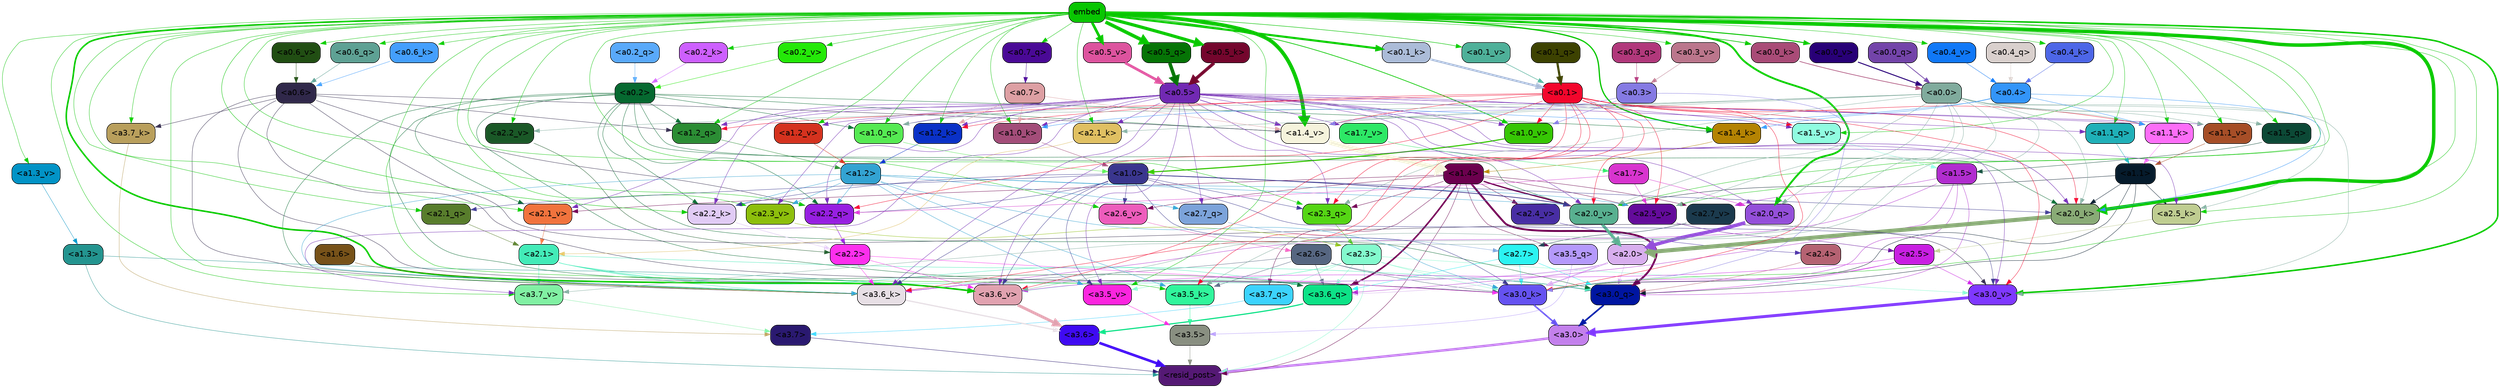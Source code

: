 strict digraph "" {
	graph [bgcolor=transparent,
		layout=dot,
		overlap=false,
		splines=true
	];
	"<a3.7>"	[color=black,
		fillcolor="#2a1970",
		fontname=Helvetica,
		shape=box,
		style="filled, rounded"];
	"<resid_post>"	[color=black,
		fillcolor="#551975",
		fontname=Helvetica,
		shape=box,
		style="filled, rounded"];
	"<a3.7>" -> "<resid_post>"	[color="#2a1970",
		penwidth=0.6239100098609924];
	"<a3.6>"	[color=black,
		fillcolor="#3f0af2",
		fontname=Helvetica,
		shape=box,
		style="filled, rounded"];
	"<a3.6>" -> "<resid_post>"	[color="#3f0af2",
		penwidth=4.569062113761902];
	"<a3.5>"	[color=black,
		fillcolor="#898f81",
		fontname=Helvetica,
		shape=box,
		style="filled, rounded"];
	"<a3.5>" -> "<resid_post>"	[color="#898f81",
		penwidth=0.6];
	"<a3.0>"	[color=black,
		fillcolor="#c380ec",
		fontname=Helvetica,
		shape=box,
		style="filled, rounded"];
	"<a3.0>" -> "<resid_post>"	[color="#c380ec",
		penwidth=4.283544182777405];
	"<a2.3>"	[color=black,
		fillcolor="#83facd",
		fontname=Helvetica,
		shape=box,
		style="filled, rounded"];
	"<a2.3>" -> "<resid_post>"	[color="#83facd",
		penwidth=0.6];
	"<a3.7_q>"	[color=black,
		fillcolor="#3cd3fd",
		fontname=Helvetica,
		shape=box,
		style="filled, rounded"];
	"<a2.3>" -> "<a3.7_q>"	[color="#83facd",
		penwidth=0.6];
	"<a3.6_q>"	[color=black,
		fillcolor="#0de287",
		fontname=Helvetica,
		shape=box,
		style="filled, rounded"];
	"<a2.3>" -> "<a3.6_q>"	[color="#83facd",
		penwidth=0.6];
	"<a3.0_q>"	[color=black,
		fillcolor="#0015a1",
		fontname=Helvetica,
		shape=box,
		style="filled, rounded"];
	"<a2.3>" -> "<a3.0_q>"	[color="#83facd",
		penwidth=0.6];
	"<a3.0_k>"	[color=black,
		fillcolor="#6552f1",
		fontname=Helvetica,
		shape=box,
		style="filled, rounded"];
	"<a2.3>" -> "<a3.0_k>"	[color="#83facd",
		penwidth=0.6];
	"<a3.6_v>"	[color=black,
		fillcolor="#e1a2b0",
		fontname=Helvetica,
		shape=box,
		style="filled, rounded"];
	"<a2.3>" -> "<a3.6_v>"	[color="#83facd",
		penwidth=0.6];
	"<a3.5_v>"	[color=black,
		fillcolor="#fb25df",
		fontname=Helvetica,
		shape=box,
		style="filled, rounded"];
	"<a2.3>" -> "<a3.5_v>"	[color="#83facd",
		penwidth=0.6];
	"<a3.0_v>"	[color=black,
		fillcolor="#7f38ff",
		fontname=Helvetica,
		shape=box,
		style="filled, rounded"];
	"<a2.3>" -> "<a3.0_v>"	[color="#83facd",
		penwidth=0.6];
	"<a1.4>"	[color=black,
		fillcolor="#6c004e",
		fontname=Helvetica,
		shape=box,
		style="filled, rounded"];
	"<a1.4>" -> "<resid_post>"	[color="#6c004e",
		penwidth=0.6];
	"<a1.4>" -> "<a3.7_q>"	[color="#6c004e",
		penwidth=0.6];
	"<a1.4>" -> "<a3.6_q>"	[color="#6c004e",
		penwidth=2.7934007048606873];
	"<a3.5_q>"	[color=black,
		fillcolor="#b499fb",
		fontname=Helvetica,
		shape=box,
		style="filled, rounded"];
	"<a1.4>" -> "<a3.5_q>"	[color="#6c004e",
		penwidth=0.6];
	"<a1.4>" -> "<a3.0_q>"	[color="#6c004e",
		penwidth=3.340754985809326];
	"<a2.3_q>"	[color=black,
		fillcolor="#55d614",
		fontname=Helvetica,
		shape=box,
		style="filled, rounded"];
	"<a1.4>" -> "<a2.3_q>"	[color="#6c004e",
		penwidth=0.6];
	"<a2.7_v>"	[color=black,
		fillcolor="#1b3a4d",
		fontname=Helvetica,
		shape=box,
		style="filled, rounded"];
	"<a1.4>" -> "<a2.7_v>"	[color="#6c004e",
		penwidth=0.6];
	"<a2.6_v>"	[color=black,
		fillcolor="#ed5cbc",
		fontname=Helvetica,
		shape=box,
		style="filled, rounded"];
	"<a1.4>" -> "<a2.6_v>"	[color="#6c004e",
		penwidth=0.6];
	"<a2.5_v>"	[color=black,
		fillcolor="#640b9b",
		fontname=Helvetica,
		shape=box,
		style="filled, rounded"];
	"<a1.4>" -> "<a2.5_v>"	[color="#6c004e",
		penwidth=0.6];
	"<a2.4_v>"	[color=black,
		fillcolor="#482ea4",
		fontname=Helvetica,
		shape=box,
		style="filled, rounded"];
	"<a1.4>" -> "<a2.4_v>"	[color="#6c004e",
		penwidth=0.6];
	"<a2.1_v>"	[color=black,
		fillcolor="#f1733d",
		fontname=Helvetica,
		shape=box,
		style="filled, rounded"];
	"<a1.4>" -> "<a2.1_v>"	[color="#6c004e",
		penwidth=0.6];
	"<a2.0_v>"	[color=black,
		fillcolor="#58b090",
		fontname=Helvetica,
		shape=box,
		style="filled, rounded"];
	"<a1.4>" -> "<a2.0_v>"	[color="#6c004e",
		penwidth=2.268759250640869];
	"<a1.3>"	[color=black,
		fillcolor="#23948f",
		fontname=Helvetica,
		shape=box,
		style="filled, rounded"];
	"<a1.3>" -> "<resid_post>"	[color="#23948f",
		penwidth=0.6];
	"<a1.3>" -> "<a3.6_v>"	[color="#23948f",
		penwidth=0.6];
	"<a3.7_q>" -> "<a3.7>"	[color="#3cd3fd",
		penwidth=0.6];
	"<a3.6_q>" -> "<a3.6>"	[color="#0de287",
		penwidth=2.0347584784030914];
	"<a3.5_q>" -> "<a3.5>"	[color="#b499fb",
		penwidth=0.6];
	"<a3.0_q>" -> "<a3.0>"	[color="#0015a1",
		penwidth=2.8635367155075073];
	"<a3.7_k>"	[color=black,
		fillcolor="#b99f5c",
		fontname=Helvetica,
		shape=box,
		style="filled, rounded"];
	"<a3.7_k>" -> "<a3.7>"	[color="#b99f5c",
		penwidth=0.6];
	"<a3.6_k>"	[color=black,
		fillcolor="#e7dfe5",
		fontname=Helvetica,
		shape=box,
		style="filled, rounded"];
	"<a3.6_k>" -> "<a3.6>"	[color="#e7dfe5",
		penwidth=2.1760786175727844];
	"<a3.5_k>"	[color=black,
		fillcolor="#30f59c",
		fontname=Helvetica,
		shape=box,
		style="filled, rounded"];
	"<a3.5_k>" -> "<a3.5>"	[color="#30f59c",
		penwidth=0.6];
	"<a3.0_k>" -> "<a3.0>"	[color="#6552f1",
		penwidth=2.632905662059784];
	"<a3.7_v>"	[color=black,
		fillcolor="#81f0a3",
		fontname=Helvetica,
		shape=box,
		style="filled, rounded"];
	"<a3.7_v>" -> "<a3.7>"	[color="#81f0a3",
		penwidth=0.6];
	"<a3.6_v>" -> "<a3.6>"	[color="#e1a2b0",
		penwidth=4.981305837631226];
	"<a3.5_v>" -> "<a3.5>"	[color="#fb25df",
		penwidth=0.6];
	"<a3.0_v>" -> "<a3.0>"	[color="#7f38ff",
		penwidth=5.168330669403076];
	"<a2.7>"	[color=black,
		fillcolor="#2bf3f1",
		fontname=Helvetica,
		shape=box,
		style="filled, rounded"];
	"<a2.7>" -> "<a3.6_q>"	[color="#2bf3f1",
		penwidth=0.6];
	"<a2.7>" -> "<a3.0_q>"	[color="#2bf3f1",
		penwidth=0.6];
	"<a2.7>" -> "<a3.0_k>"	[color="#2bf3f1",
		penwidth=0.6];
	"<a2.6>"	[color=black,
		fillcolor="#566681",
		fontname=Helvetica,
		shape=box,
		style="filled, rounded"];
	"<a2.6>" -> "<a3.6_q>"	[color="#566681",
		penwidth=0.6];
	"<a2.6>" -> "<a3.0_q>"	[color="#566681",
		penwidth=0.6];
	"<a2.6>" -> "<a3.6_k>"	[color="#566681",
		penwidth=0.6];
	"<a2.6>" -> "<a3.5_k>"	[color="#566681",
		penwidth=0.6];
	"<a2.6>" -> "<a3.0_k>"	[color="#566681",
		penwidth=0.6];
	"<a2.1>"	[color=black,
		fillcolor="#43ebb8",
		fontname=Helvetica,
		shape=box,
		style="filled, rounded"];
	"<a2.1>" -> "<a3.6_q>"	[color="#43ebb8",
		penwidth=0.6];
	"<a2.1>" -> "<a3.0_q>"	[color="#43ebb8",
		penwidth=0.6];
	"<a2.1>" -> "<a3.6_k>"	[color="#43ebb8",
		penwidth=0.6];
	"<a2.1>" -> "<a3.0_k>"	[color="#43ebb8",
		penwidth=0.6];
	"<a2.1>" -> "<a3.7_v>"	[color="#43ebb8",
		penwidth=0.6];
	"<a2.1>" -> "<a3.6_v>"	[color="#43ebb8",
		penwidth=0.6];
	"<a2.0>"	[color=black,
		fillcolor="#d8aeee",
		fontname=Helvetica,
		shape=box,
		style="filled, rounded"];
	"<a2.0>" -> "<a3.6_q>"	[color="#d8aeee",
		penwidth=0.6];
	"<a2.0>" -> "<a3.0_q>"	[color="#d8aeee",
		penwidth=0.6];
	"<a2.0>" -> "<a3.6_k>"	[color="#d8aeee",
		penwidth=1.6382827460765839];
	"<a2.0>" -> "<a3.0_k>"	[color="#d8aeee",
		penwidth=2.161143198609352];
	"<a1.5>"	[color=black,
		fillcolor="#b12dcf",
		fontname=Helvetica,
		shape=box,
		style="filled, rounded"];
	"<a1.5>" -> "<a3.6_q>"	[color="#b12dcf",
		penwidth=0.6];
	"<a1.5>" -> "<a3.0_q>"	[color="#b12dcf",
		penwidth=0.6];
	"<a1.5>" -> "<a3.6_k>"	[color="#b12dcf",
		penwidth=0.6];
	"<a1.5>" -> "<a3.0_k>"	[color="#b12dcf",
		penwidth=0.6];
	"<a1.5>" -> "<a2.7_v>"	[color="#b12dcf",
		penwidth=0.6];
	"<a0.2>"	[color=black,
		fillcolor="#066930",
		fontname=Helvetica,
		shape=box,
		style="filled, rounded"];
	"<a0.2>" -> "<a3.6_q>"	[color="#066930",
		penwidth=0.6];
	"<a0.2>" -> "<a3.0_q>"	[color="#066930",
		penwidth=0.6];
	"<a0.2>" -> "<a3.6_k>"	[color="#066930",
		penwidth=0.6];
	"<a0.2>" -> "<a3.0_k>"	[color="#066930",
		penwidth=0.6];
	"<a2.2_q>"	[color=black,
		fillcolor="#971fe1",
		fontname=Helvetica,
		shape=box,
		style="filled, rounded"];
	"<a0.2>" -> "<a2.2_q>"	[color="#066930",
		penwidth=0.6];
	"<a2.2_k>"	[color=black,
		fillcolor="#e1cbf5",
		fontname=Helvetica,
		shape=box,
		style="filled, rounded"];
	"<a0.2>" -> "<a2.2_k>"	[color="#066930",
		penwidth=0.6];
	"<a2.0_k>"	[color=black,
		fillcolor="#89ab76",
		fontname=Helvetica,
		shape=box,
		style="filled, rounded"];
	"<a0.2>" -> "<a2.0_k>"	[color="#066930",
		penwidth=0.6];
	"<a0.2>" -> "<a2.1_v>"	[color="#066930",
		penwidth=0.6];
	"<a0.2>" -> "<a2.0_v>"	[color="#066930",
		penwidth=0.6];
	"<a1.2_q>"	[color=black,
		fillcolor="#2b8d34",
		fontname=Helvetica,
		shape=box,
		style="filled, rounded"];
	"<a0.2>" -> "<a1.2_q>"	[color="#066930",
		penwidth=0.6];
	"<a1.0_q>"	[color=black,
		fillcolor="#55ea52",
		fontname=Helvetica,
		shape=box,
		style="filled, rounded"];
	"<a0.2>" -> "<a1.0_q>"	[color="#066930",
		penwidth=0.6];
	"<a1.4_k>"	[color=black,
		fillcolor="#b48303",
		fontname=Helvetica,
		shape=box,
		style="filled, rounded"];
	"<a0.2>" -> "<a1.4_k>"	[color="#066930",
		penwidth=0.6];
	"<a1.4_v>"	[color=black,
		fillcolor="#f5f3dc",
		fontname=Helvetica,
		shape=box,
		style="filled, rounded"];
	"<a0.2>" -> "<a1.4_v>"	[color="#066930",
		penwidth=0.6];
	"<a2.5>"	[color=black,
		fillcolor="#c91fe2",
		fontname=Helvetica,
		shape=box,
		style="filled, rounded"];
	"<a2.5>" -> "<a3.0_q>"	[color="#c91fe2",
		penwidth=0.6];
	"<a2.5>" -> "<a3.0_k>"	[color="#c91fe2",
		penwidth=0.6];
	"<a2.5>" -> "<a3.6_v>"	[color="#c91fe2",
		penwidth=0.6];
	"<a2.5>" -> "<a3.0_v>"	[color="#c91fe2",
		penwidth=0.6];
	"<a2.4>"	[color=black,
		fillcolor="#b56272",
		fontname=Helvetica,
		shape=box,
		style="filled, rounded"];
	"<a2.4>" -> "<a3.0_q>"	[color="#b56272",
		penwidth=0.6];
	"<a1.1>"	[color=black,
		fillcolor="#061b2c",
		fontname=Helvetica,
		shape=box,
		style="filled, rounded"];
	"<a1.1>" -> "<a3.0_q>"	[color="#061b2c",
		penwidth=0.6];
	"<a1.1>" -> "<a3.0_k>"	[color="#061b2c",
		penwidth=0.6];
	"<a2.5_k>"	[color=black,
		fillcolor="#bfcd91",
		fontname=Helvetica,
		shape=box,
		style="filled, rounded"];
	"<a1.1>" -> "<a2.5_k>"	[color="#061b2c",
		penwidth=0.6];
	"<a1.1>" -> "<a2.0_k>"	[color="#061b2c",
		penwidth=0.6];
	"<a1.1>" -> "<a2.0_v>"	[color="#061b2c",
		penwidth=0.6];
	"<a0.6>"	[color=black,
		fillcolor="#30284a",
		fontname=Helvetica,
		shape=box,
		style="filled, rounded"];
	"<a0.6>" -> "<a3.7_k>"	[color="#30284a",
		penwidth=0.6];
	"<a0.6>" -> "<a3.6_k>"	[color="#30284a",
		penwidth=0.6];
	"<a0.6>" -> "<a3.0_k>"	[color="#30284a",
		penwidth=0.6];
	"<a0.6>" -> "<a3.6_v>"	[color="#30284a",
		penwidth=0.6];
	"<a0.6>" -> "<a3.0_v>"	[color="#30284a",
		penwidth=0.6];
	"<a0.6>" -> "<a2.2_q>"	[color="#30284a",
		penwidth=0.6];
	"<a0.6>" -> "<a1.2_q>"	[color="#30284a",
		penwidth=0.6];
	"<a0.6>" -> "<a1.4_v>"	[color="#30284a",
		penwidth=0.6];
	embed	[color=black,
		fillcolor="#09c602",
		fontname=Helvetica,
		shape=box,
		style="filled, rounded"];
	embed -> "<a3.7_k>"	[color="#09c602",
		penwidth=0.6];
	embed -> "<a3.6_k>"	[color="#09c602",
		penwidth=0.6];
	embed -> "<a3.5_k>"	[color="#09c602",
		penwidth=0.6];
	embed -> "<a3.0_k>"	[color="#09c602",
		penwidth=0.6];
	embed -> "<a3.7_v>"	[color="#09c602",
		penwidth=0.6];
	embed -> "<a3.6_v>"	[color="#09c602",
		penwidth=2.7825746536254883];
	embed -> "<a3.5_v>"	[color="#09c602",
		penwidth=0.6];
	embed -> "<a3.0_v>"	[color="#09c602",
		penwidth=2.6950180530548096];
	embed -> "<a2.3_q>"	[color="#09c602",
		penwidth=0.6];
	embed -> "<a2.2_q>"	[color="#09c602",
		penwidth=0.6];
	"<a2.1_q>"	[color=black,
		fillcolor="#587d2c",
		fontname=Helvetica,
		shape=box,
		style="filled, rounded"];
	embed -> "<a2.1_q>"	[color="#09c602",
		penwidth=0.6];
	"<a2.0_q>"	[color=black,
		fillcolor="#944fda",
		fontname=Helvetica,
		shape=box,
		style="filled, rounded"];
	embed -> "<a2.0_q>"	[color="#09c602",
		penwidth=3.305941343307495];
	embed -> "<a2.5_k>"	[color="#09c602",
		penwidth=0.6];
	embed -> "<a2.2_k>"	[color="#09c602",
		penwidth=0.6698317527770996];
	"<a2.1_k>"	[color=black,
		fillcolor="#e0c062",
		fontname=Helvetica,
		shape=box,
		style="filled, rounded"];
	embed -> "<a2.1_k>"	[color="#09c602",
		penwidth=0.6];
	embed -> "<a2.0_k>"	[color="#09c602",
		penwidth=6.12570995092392];
	embed -> "<a2.6_v>"	[color="#09c602",
		penwidth=0.6];
	embed -> "<a2.5_v>"	[color="#09c602",
		penwidth=0.6];
	"<a2.3_v>"	[color=black,
		fillcolor="#8dbf0c",
		fontname=Helvetica,
		shape=box,
		style="filled, rounded"];
	embed -> "<a2.3_v>"	[color="#09c602",
		penwidth=0.6];
	"<a2.2_v>"	[color=black,
		fillcolor="#1a5827",
		fontname=Helvetica,
		shape=box,
		style="filled, rounded"];
	embed -> "<a2.2_v>"	[color="#09c602",
		penwidth=0.6];
	embed -> "<a2.1_v>"	[color="#09c602",
		penwidth=0.6];
	embed -> "<a2.0_v>"	[color="#09c602",
		penwidth=0.6];
	"<a1.5_q>"	[color=black,
		fillcolor="#0c4936",
		fontname=Helvetica,
		shape=box,
		style="filled, rounded"];
	embed -> "<a1.5_q>"	[color="#09c602",
		penwidth=0.6];
	embed -> "<a1.2_q>"	[color="#09c602",
		penwidth=0.6087074279785156];
	"<a1.1_q>"	[color=black,
		fillcolor="#1fb0b8",
		fontname=Helvetica,
		shape=box,
		style="filled, rounded"];
	embed -> "<a1.1_q>"	[color="#09c602",
		penwidth=0.6];
	embed -> "<a1.0_q>"	[color="#09c602",
		penwidth=0.6];
	embed -> "<a1.4_k>"	[color="#09c602",
		penwidth=2.1858973503112793];
	"<a1.2_k>"	[color=black,
		fillcolor="#0a31c7",
		fontname=Helvetica,
		shape=box,
		style="filled, rounded"];
	embed -> "<a1.2_k>"	[color="#09c602",
		penwidth=0.6];
	"<a1.1_k>"	[color=black,
		fillcolor="#fc6df7",
		fontname=Helvetica,
		shape=box,
		style="filled, rounded"];
	embed -> "<a1.1_k>"	[color="#09c602",
		penwidth=0.6];
	"<a1.0_k>"	[color=black,
		fillcolor="#a34d79",
		fontname=Helvetica,
		shape=box,
		style="filled, rounded"];
	embed -> "<a1.0_k>"	[color="#09c602",
		penwidth=0.6];
	"<a1.5_v>"	[color=black,
		fillcolor="#90fce0",
		fontname=Helvetica,
		shape=box,
		style="filled, rounded"];
	embed -> "<a1.5_v>"	[color="#09c602",
		penwidth=0.6];
	embed -> "<a1.4_v>"	[color="#09c602",
		penwidth=6.590077131986618];
	"<a1.3_v>"	[color=black,
		fillcolor="#0293c6",
		fontname=Helvetica,
		shape=box,
		style="filled, rounded"];
	embed -> "<a1.3_v>"	[color="#09c602",
		penwidth=0.6];
	"<a1.2_v>"	[color=black,
		fillcolor="#d5321e",
		fontname=Helvetica,
		shape=box,
		style="filled, rounded"];
	embed -> "<a1.2_v>"	[color="#09c602",
		penwidth=0.6];
	"<a1.1_v>"	[color=black,
		fillcolor="#a64e27",
		fontname=Helvetica,
		shape=box,
		style="filled, rounded"];
	embed -> "<a1.1_v>"	[color="#09c602",
		penwidth=0.6];
	"<a1.0_v>"	[color=black,
		fillcolor="#36c704",
		fontname=Helvetica,
		shape=box,
		style="filled, rounded"];
	embed -> "<a1.0_v>"	[color="#09c602",
		penwidth=1.2076449394226074];
	"<a0.7_q>"	[color=black,
		fillcolor="#4a0996",
		fontname=Helvetica,
		shape=box,
		style="filled, rounded"];
	embed -> "<a0.7_q>"	[color="#09c602",
		penwidth=0.6];
	"<a0.6_q>"	[color=black,
		fillcolor="#5ea194",
		fontname=Helvetica,
		shape=box,
		style="filled, rounded"];
	embed -> "<a0.6_q>"	[color="#09c602",
		penwidth=0.6];
	"<a0.5_q>"	[color=black,
		fillcolor="#067406",
		fontname=Helvetica,
		shape=box,
		style="filled, rounded"];
	embed -> "<a0.5_q>"	[color="#09c602",
		penwidth=6.156635761260986];
	"<a0.6_k>"	[color=black,
		fillcolor="#449ffd",
		fontname=Helvetica,
		shape=box,
		style="filled, rounded"];
	embed -> "<a0.6_k>"	[color="#09c602",
		penwidth=0.6];
	"<a0.5_k>"	[color=black,
		fillcolor="#74062d",
		fontname=Helvetica,
		shape=box,
		style="filled, rounded"];
	embed -> "<a0.5_k>"	[color="#09c602",
		penwidth=5.610821008682251];
	"<a0.4_k>"	[color=black,
		fillcolor="#4d66e7",
		fontname=Helvetica,
		shape=box,
		style="filled, rounded"];
	embed -> "<a0.4_k>"	[color="#09c602",
		penwidth=0.6];
	"<a0.2_k>"	[color=black,
		fillcolor="#cd5ffe",
		fontname=Helvetica,
		shape=box,
		style="filled, rounded"];
	embed -> "<a0.2_k>"	[color="#09c602",
		penwidth=0.6];
	"<a0.1_k>"	[color=black,
		fillcolor="#abbcd8",
		fontname=Helvetica,
		shape=box,
		style="filled, rounded"];
	embed -> "<a0.1_k>"	[color="#09c602",
		penwidth=3.7429871559143066];
	"<a0.0_k>"	[color=black,
		fillcolor="#a94b77",
		fontname=Helvetica,
		shape=box,
		style="filled, rounded"];
	embed -> "<a0.0_k>"	[color="#09c602",
		penwidth=1.106738567352295];
	"<a0.6_v>"	[color=black,
		fillcolor="#214e13",
		fontname=Helvetica,
		shape=box,
		style="filled, rounded"];
	embed -> "<a0.6_v>"	[color="#09c602",
		penwidth=0.6];
	"<a0.5_v>"	[color=black,
		fillcolor="#dd539e",
		fontname=Helvetica,
		shape=box,
		style="filled, rounded"];
	embed -> "<a0.5_v>"	[color="#09c602",
		penwidth=4.663905620574951];
	"<a0.4_v>"	[color=black,
		fillcolor="#1078f7",
		fontname=Helvetica,
		shape=box,
		style="filled, rounded"];
	embed -> "<a0.4_v>"	[color="#09c602",
		penwidth=0.6];
	"<a0.3_v>"	[color=black,
		fillcolor="#bb768c",
		fontname=Helvetica,
		shape=box,
		style="filled, rounded"];
	embed -> "<a0.3_v>"	[color="#09c602",
		penwidth=0.6];
	"<a0.2_v>"	[color=black,
		fillcolor="#24e908",
		fontname=Helvetica,
		shape=box,
		style="filled, rounded"];
	embed -> "<a0.2_v>"	[color="#09c602",
		penwidth=0.6];
	"<a0.1_v>"	[color=black,
		fillcolor="#4eb099",
		fontname=Helvetica,
		shape=box,
		style="filled, rounded"];
	embed -> "<a0.1_v>"	[color="#09c602",
		penwidth=0.8192043304443359];
	"<a0.0_v>"	[color=black,
		fillcolor="#280077",
		fontname=Helvetica,
		shape=box,
		style="filled, rounded"];
	embed -> "<a0.0_v>"	[color="#09c602",
		penwidth=1.706191062927246];
	"<a2.2>"	[color=black,
		fillcolor="#fc2fed",
		fontname=Helvetica,
		shape=box,
		style="filled, rounded"];
	"<a2.2>" -> "<a3.6_k>"	[color="#fc2fed",
		penwidth=0.6];
	"<a2.2>" -> "<a3.0_k>"	[color="#fc2fed",
		penwidth=0.6];
	"<a2.2>" -> "<a3.6_v>"	[color="#fc2fed",
		penwidth=0.6];
	"<a1.6>"	[color=black,
		fillcolor="#775219",
		fontname=Helvetica,
		shape=box,
		style="filled, rounded"];
	"<a1.6>" -> "<a3.6_k>"	[color="#775219",
		penwidth=0.6];
	"<a1.2>"	[color=black,
		fillcolor="#33a3d2",
		fontname=Helvetica,
		shape=box,
		style="filled, rounded"];
	"<a1.2>" -> "<a3.6_k>"	[color="#33a3d2",
		penwidth=0.6];
	"<a1.2>" -> "<a3.5_k>"	[color="#33a3d2",
		penwidth=0.6];
	"<a1.2>" -> "<a3.0_k>"	[color="#33a3d2",
		penwidth=0.6];
	"<a1.2>" -> "<a3.5_v>"	[color="#33a3d2",
		penwidth=0.6];
	"<a2.7_q>"	[color=black,
		fillcolor="#7ca3da",
		fontname=Helvetica,
		shape=box,
		style="filled, rounded"];
	"<a1.2>" -> "<a2.7_q>"	[color="#33a3d2",
		penwidth=0.6];
	"<a1.2>" -> "<a2.2_q>"	[color="#33a3d2",
		penwidth=0.6];
	"<a1.2>" -> "<a2.2_k>"	[color="#33a3d2",
		penwidth=0.6];
	"<a1.2>" -> "<a2.5_v>"	[color="#33a3d2",
		penwidth=0.6];
	"<a1.2>" -> "<a2.3_v>"	[color="#33a3d2",
		penwidth=0.6];
	"<a1.2>" -> "<a2.0_v>"	[color="#33a3d2",
		penwidth=0.6];
	"<a1.0>"	[color=black,
		fillcolor="#3a368e",
		fontname=Helvetica,
		shape=box,
		style="filled, rounded"];
	"<a1.0>" -> "<a3.6_k>"	[color="#3a368e",
		penwidth=0.6];
	"<a1.0>" -> "<a3.0_k>"	[color="#3a368e",
		penwidth=0.6];
	"<a1.0>" -> "<a3.6_v>"	[color="#3a368e",
		penwidth=0.6];
	"<a1.0>" -> "<a3.5_v>"	[color="#3a368e",
		penwidth=0.6];
	"<a1.0>" -> "<a3.0_v>"	[color="#3a368e",
		penwidth=0.6];
	"<a1.0>" -> "<a2.3_q>"	[color="#3a368e",
		penwidth=0.6];
	"<a1.0>" -> "<a2.2_q>"	[color="#3a368e",
		penwidth=0.6];
	"<a1.0>" -> "<a2.1_q>"	[color="#3a368e",
		penwidth=0.6];
	"<a1.0>" -> "<a2.2_k>"	[color="#3a368e",
		penwidth=0.6];
	"<a1.0>" -> "<a2.0_k>"	[color="#3a368e",
		penwidth=0.6];
	"<a1.0>" -> "<a2.6_v>"	[color="#3a368e",
		penwidth=0.6];
	"<a1.0>" -> "<a2.0_v>"	[color="#3a368e",
		penwidth=1.2213096618652344];
	"<a0.5>"	[color=black,
		fillcolor="#7129b3",
		fontname=Helvetica,
		shape=box,
		style="filled, rounded"];
	"<a0.5>" -> "<a3.6_k>"	[color="#7129b3",
		penwidth=0.6];
	"<a0.5>" -> "<a3.7_v>"	[color="#7129b3",
		penwidth=0.6];
	"<a0.5>" -> "<a3.6_v>"	[color="#7129b3",
		penwidth=0.6];
	"<a0.5>" -> "<a3.5_v>"	[color="#7129b3",
		penwidth=0.6];
	"<a0.5>" -> "<a3.0_v>"	[color="#7129b3",
		penwidth=0.6];
	"<a0.5>" -> "<a2.7_q>"	[color="#7129b3",
		penwidth=0.6];
	"<a0.5>" -> "<a2.3_q>"	[color="#7129b3",
		penwidth=0.6];
	"<a0.5>" -> "<a2.2_q>"	[color="#7129b3",
		penwidth=0.6];
	"<a0.5>" -> "<a2.0_q>"	[color="#7129b3",
		penwidth=0.6];
	"<a0.5>" -> "<a2.5_k>"	[color="#7129b3",
		penwidth=0.6];
	"<a0.5>" -> "<a2.2_k>"	[color="#7129b3",
		penwidth=0.6];
	"<a0.5>" -> "<a2.1_k>"	[color="#7129b3",
		penwidth=0.6];
	"<a0.5>" -> "<a2.0_k>"	[color="#7129b3",
		penwidth=0.6900839805603027];
	"<a0.5>" -> "<a2.3_v>"	[color="#7129b3",
		penwidth=0.6];
	"<a0.5>" -> "<a2.1_v>"	[color="#7129b3",
		penwidth=0.6];
	"<a0.5>" -> "<a2.0_v>"	[color="#7129b3",
		penwidth=0.6];
	"<a0.5>" -> "<a1.2_q>"	[color="#7129b3",
		penwidth=0.6];
	"<a0.5>" -> "<a1.1_q>"	[color="#7129b3",
		penwidth=0.6];
	"<a0.5>" -> "<a1.0_q>"	[color="#7129b3",
		penwidth=0.6];
	"<a0.5>" -> "<a1.2_k>"	[color="#7129b3",
		penwidth=0.6];
	"<a0.5>" -> "<a1.1_k>"	[color="#7129b3",
		penwidth=0.6];
	"<a0.5>" -> "<a1.0_k>"	[color="#7129b3",
		penwidth=0.6];
	"<a1.7_v>"	[color=black,
		fillcolor="#2de866",
		fontname=Helvetica,
		shape=box,
		style="filled, rounded"];
	"<a0.5>" -> "<a1.7_v>"	[color="#7129b3",
		penwidth=0.6];
	"<a0.5>" -> "<a1.5_v>"	[color="#7129b3",
		penwidth=0.6];
	"<a0.5>" -> "<a1.4_v>"	[color="#7129b3",
		penwidth=0.9985027313232422];
	"<a0.5>" -> "<a1.2_v>"	[color="#7129b3",
		penwidth=0.6];
	"<a0.5>" -> "<a1.1_v>"	[color="#7129b3",
		penwidth=0.6];
	"<a0.5>" -> "<a1.0_v>"	[color="#7129b3",
		penwidth=0.6];
	"<a0.1>"	[color=black,
		fillcolor="#f3062c",
		fontname=Helvetica,
		shape=box,
		style="filled, rounded"];
	"<a0.1>" -> "<a3.6_k>"	[color="#f3062c",
		penwidth=0.6];
	"<a0.1>" -> "<a3.5_k>"	[color="#f3062c",
		penwidth=0.6];
	"<a0.1>" -> "<a3.0_k>"	[color="#f3062c",
		penwidth=0.6];
	"<a0.1>" -> "<a3.6_v>"	[color="#f3062c",
		penwidth=0.6];
	"<a0.1>" -> "<a3.0_v>"	[color="#f3062c",
		penwidth=0.6];
	"<a0.1>" -> "<a2.3_q>"	[color="#f3062c",
		penwidth=0.6];
	"<a0.1>" -> "<a2.2_q>"	[color="#f3062c",
		penwidth=0.6];
	"<a0.1>" -> "<a2.0_k>"	[color="#f3062c",
		penwidth=0.6];
	"<a0.1>" -> "<a2.5_v>"	[color="#f3062c",
		penwidth=0.6];
	"<a0.1>" -> "<a2.0_v>"	[color="#f3062c",
		penwidth=0.6];
	"<a0.1>" -> "<a1.2_q>"	[color="#f3062c",
		penwidth=0.6218185424804688];
	"<a0.1>" -> "<a1.2_k>"	[color="#f3062c",
		penwidth=0.6];
	"<a0.1>" -> "<a1.1_k>"	[color="#f3062c",
		penwidth=0.6];
	"<a0.1>" -> "<a1.5_v>"	[color="#f3062c",
		penwidth=0.6];
	"<a0.1>" -> "<a1.4_v>"	[color="#f3062c",
		penwidth=0.6];
	"<a0.1>" -> "<a1.0_v>"	[color="#f3062c",
		penwidth=0.6];
	"<a0.0>"	[color=black,
		fillcolor="#80ab9d",
		fontname=Helvetica,
		shape=box,
		style="filled, rounded"];
	"<a0.0>" -> "<a3.5_k>"	[color="#80ab9d",
		penwidth=0.6];
	"<a0.0>" -> "<a3.7_v>"	[color="#80ab9d",
		penwidth=0.6];
	"<a0.0>" -> "<a3.6_v>"	[color="#80ab9d",
		penwidth=0.6];
	"<a0.0>" -> "<a3.0_v>"	[color="#80ab9d",
		penwidth=0.6];
	"<a0.0>" -> "<a2.3_q>"	[color="#80ab9d",
		penwidth=0.6];
	"<a0.0>" -> "<a2.0_q>"	[color="#80ab9d",
		penwidth=0.6];
	"<a0.0>" -> "<a2.5_k>"	[color="#80ab9d",
		penwidth=0.6];
	"<a0.0>" -> "<a2.1_k>"	[color="#80ab9d",
		penwidth=0.6];
	"<a0.0>" -> "<a2.0_k>"	[color="#80ab9d",
		penwidth=0.6];
	"<a0.0>" -> "<a2.5_v>"	[color="#80ab9d",
		penwidth=0.6];
	"<a0.0>" -> "<a2.2_v>"	[color="#80ab9d",
		penwidth=0.6];
	"<a0.0>" -> "<a2.0_v>"	[color="#80ab9d",
		penwidth=0.6];
	"<a0.0>" -> "<a1.5_q>"	[color="#80ab9d",
		penwidth=0.6];
	"<a0.0>" -> "<a1.0_q>"	[color="#80ab9d",
		penwidth=0.6];
	"<a0.0>" -> "<a1.1_k>"	[color="#80ab9d",
		penwidth=0.6];
	"<a0.0>" -> "<a1.4_v>"	[color="#80ab9d",
		penwidth=0.6];
	"<a0.0>" -> "<a1.1_v>"	[color="#80ab9d",
		penwidth=0.6];
	"<a0.3>"	[color=black,
		fillcolor="#857ae3",
		fontname=Helvetica,
		shape=box,
		style="filled, rounded"];
	"<a0.3>" -> "<a3.0_k>"	[color="#857ae3",
		penwidth=0.6];
	"<a0.3>" -> "<a1.4_v>"	[color="#857ae3",
		penwidth=0.6];
	"<a0.3>" -> "<a1.0_v>"	[color="#857ae3",
		penwidth=0.6];
	"<a2.7_q>" -> "<a2.7>"	[color="#7ca3da",
		penwidth=0.6];
	"<a2.3_q>" -> "<a2.3>"	[color="#55d614",
		penwidth=0.6];
	"<a2.2_q>" -> "<a2.2>"	[color="#971fe1",
		penwidth=0.7553567886352539];
	"<a2.1_q>" -> "<a2.1>"	[color="#587d2c",
		penwidth=0.6];
	"<a2.0_q>" -> "<a2.0>"	[color="#944fda",
		penwidth=6.256794691085815];
	"<a2.5_k>" -> "<a2.5>"	[color="#bfcd91",
		penwidth=0.6];
	"<a2.2_k>" -> "<a2.2>"	[color="#e1cbf5",
		penwidth=0.8854708671569824];
	"<a2.1_k>" -> "<a2.1>"	[color="#e0c062",
		penwidth=0.6];
	"<a2.0_k>" -> "<a2.0>"	[color="#89ab76",
		penwidth=7.231504917144775];
	"<a2.7_v>" -> "<a2.7>"	[color="#1b3a4d",
		penwidth=0.6];
	"<a2.6_v>" -> "<a2.6>"	[color="#ed5cbc",
		penwidth=0.6];
	"<a2.5_v>" -> "<a2.5>"	[color="#640b9b",
		penwidth=0.6];
	"<a2.4_v>" -> "<a2.4>"	[color="#482ea4",
		penwidth=0.6];
	"<a2.3_v>" -> "<a2.3>"	[color="#8dbf0c",
		penwidth=0.6];
	"<a2.2_v>" -> "<a2.2>"	[color="#1a5827",
		penwidth=0.6];
	"<a2.1_v>" -> "<a2.1>"	[color="#f1733d",
		penwidth=0.6];
	"<a2.0_v>" -> "<a2.0>"	[color="#58b090",
		penwidth=5.231471925973892];
	"<a1.7>"	[color=black,
		fillcolor="#d834cf",
		fontname=Helvetica,
		shape=box,
		style="filled, rounded"];
	"<a1.7>" -> "<a2.2_q>"	[color="#d834cf",
		penwidth=0.6];
	"<a1.7>" -> "<a2.0_q>"	[color="#d834cf",
		penwidth=0.6];
	"<a1.7>" -> "<a2.5_v>"	[color="#d834cf",
		penwidth=0.6];
	"<a0.4>"	[color=black,
		fillcolor="#3395f9",
		fontname=Helvetica,
		shape=box,
		style="filled, rounded"];
	"<a0.4>" -> "<a2.0_k>"	[color="#3395f9",
		penwidth=0.6];
	"<a0.4>" -> "<a1.4_k>"	[color="#3395f9",
		penwidth=0.6];
	"<a0.4>" -> "<a1.1_k>"	[color="#3395f9",
		penwidth=0.6];
	"<a0.4>" -> "<a1.0_k>"	[color="#3395f9",
		penwidth=0.6];
	"<a1.5_q>" -> "<a1.5>"	[color="#0c4936",
		penwidth=0.6];
	"<a1.2_q>" -> "<a1.2>"	[color="#2b8d34",
		penwidth=0.6];
	"<a1.1_q>" -> "<a1.1>"	[color="#1fb0b8",
		penwidth=0.6];
	"<a1.0_q>" -> "<a1.0>"	[color="#55ea52",
		penwidth=0.6];
	"<a1.4_k>" -> "<a1.4>"	[color="#b48303",
		penwidth=0.6];
	"<a1.2_k>" -> "<a1.2>"	[color="#0a31c7",
		penwidth=0.6];
	"<a1.1_k>" -> "<a1.1>"	[color="#fc6df7",
		penwidth=0.6];
	"<a1.0_k>" -> "<a1.0>"	[color="#a34d79",
		penwidth=0.6];
	"<a1.7_v>" -> "<a1.7>"	[color="#2de866",
		penwidth=0.6];
	"<a1.5_v>" -> "<a1.5>"	[color="#90fce0",
		penwidth=0.6];
	"<a1.4_v>" -> "<a1.4>"	[color="#f5f3dc",
		penwidth=8.36684274673462];
	"<a1.3_v>" -> "<a1.3>"	[color="#0293c6",
		penwidth=0.6];
	"<a1.2_v>" -> "<a1.2>"	[color="#d5321e",
		penwidth=0.6];
	"<a1.1_v>" -> "<a1.1>"	[color="#a64e27",
		penwidth=0.6];
	"<a1.0_v>" -> "<a1.0>"	[color="#36c704",
		penwidth=1.9665732383728027];
	"<a0.7>"	[color=black,
		fillcolor="#dd9fa3",
		fontname=Helvetica,
		shape=box,
		style="filled, rounded"];
	"<a0.7>" -> "<a1.2_k>"	[color="#dd9fa3",
		penwidth=0.6];
	"<a0.7>" -> "<a1.0_k>"	[color="#dd9fa3",
		penwidth=0.6];
	"<a0.7>" -> "<a1.4_v>"	[color="#dd9fa3",
		penwidth=0.6];
	"<a0.7_q>" -> "<a0.7>"	[color="#4a0996",
		penwidth=0.6];
	"<a0.6_q>" -> "<a0.6>"	[color="#5ea194",
		penwidth=0.6];
	"<a0.5_q>" -> "<a0.5>"	[color="#067406",
		penwidth=6.156635046005249];
	"<a0.4_q>"	[color=black,
		fillcolor="#d9d0cd",
		fontname=Helvetica,
		shape=box,
		style="filled, rounded"];
	"<a0.4_q>" -> "<a0.4>"	[color="#d9d0cd",
		penwidth=0.6];
	"<a0.3_q>"	[color=black,
		fillcolor="#b1387b",
		fontname=Helvetica,
		shape=box,
		style="filled, rounded"];
	"<a0.3_q>" -> "<a0.3>"	[color="#b1387b",
		penwidth=0.6];
	"<a0.2_q>"	[color=black,
		fillcolor="#59a9fa",
		fontname=Helvetica,
		shape=box,
		style="filled, rounded"];
	"<a0.2_q>" -> "<a0.2>"	[color="#59a9fa",
		penwidth=0.6];
	"<a0.1_q>"	[color=black,
		fillcolor="#3d4201",
		fontname=Helvetica,
		shape=box,
		style="filled, rounded"];
	"<a0.1_q>" -> "<a0.1>"	[color="#3d4201",
		penwidth=3.795884132385254];
	"<a0.0_q>"	[color=black,
		fillcolor="#7344a9",
		fontname=Helvetica,
		shape=box,
		style="filled, rounded"];
	"<a0.0_q>" -> "<a0.0>"	[color="#7344a9",
		penwidth=1.2393803596496582];
	"<a0.6_k>" -> "<a0.6>"	[color="#449ffd",
		penwidth=0.6];
	"<a0.5_k>" -> "<a0.5>"	[color="#74062d",
		penwidth=5.603226900100708];
	"<a0.4_k>" -> "<a0.4>"	[color="#4d66e7",
		penwidth=0.6];
	"<a0.2_k>" -> "<a0.2>"	[color="#cd5ffe",
		penwidth=0.6];
	"<a0.1_k>" -> "<a0.1>"	[color="#abbcd8",
		penwidth=3.7429747581481934];
	"<a0.0_k>" -> "<a0.0>"	[color="#a94b77",
		penwidth=1.106727123260498];
	"<a0.6_v>" -> "<a0.6>"	[color="#214e13",
		penwidth=0.6];
	"<a0.5_v>" -> "<a0.5>"	[color="#dd539e",
		penwidth=4.667354106903076];
	"<a0.4_v>" -> "<a0.4>"	[color="#1078f7",
		penwidth=0.6];
	"<a0.3_v>" -> "<a0.3>"	[color="#bb768c",
		penwidth=0.6];
	"<a0.2_v>" -> "<a0.2>"	[color="#24e908",
		penwidth=0.6];
	"<a0.1_v>" -> "<a0.1>"	[color="#4eb099",
		penwidth=0.8298110961914062];
	"<a0.0_v>" -> "<a0.0>"	[color="#280077",
		penwidth=1.7084956169128418];
}
